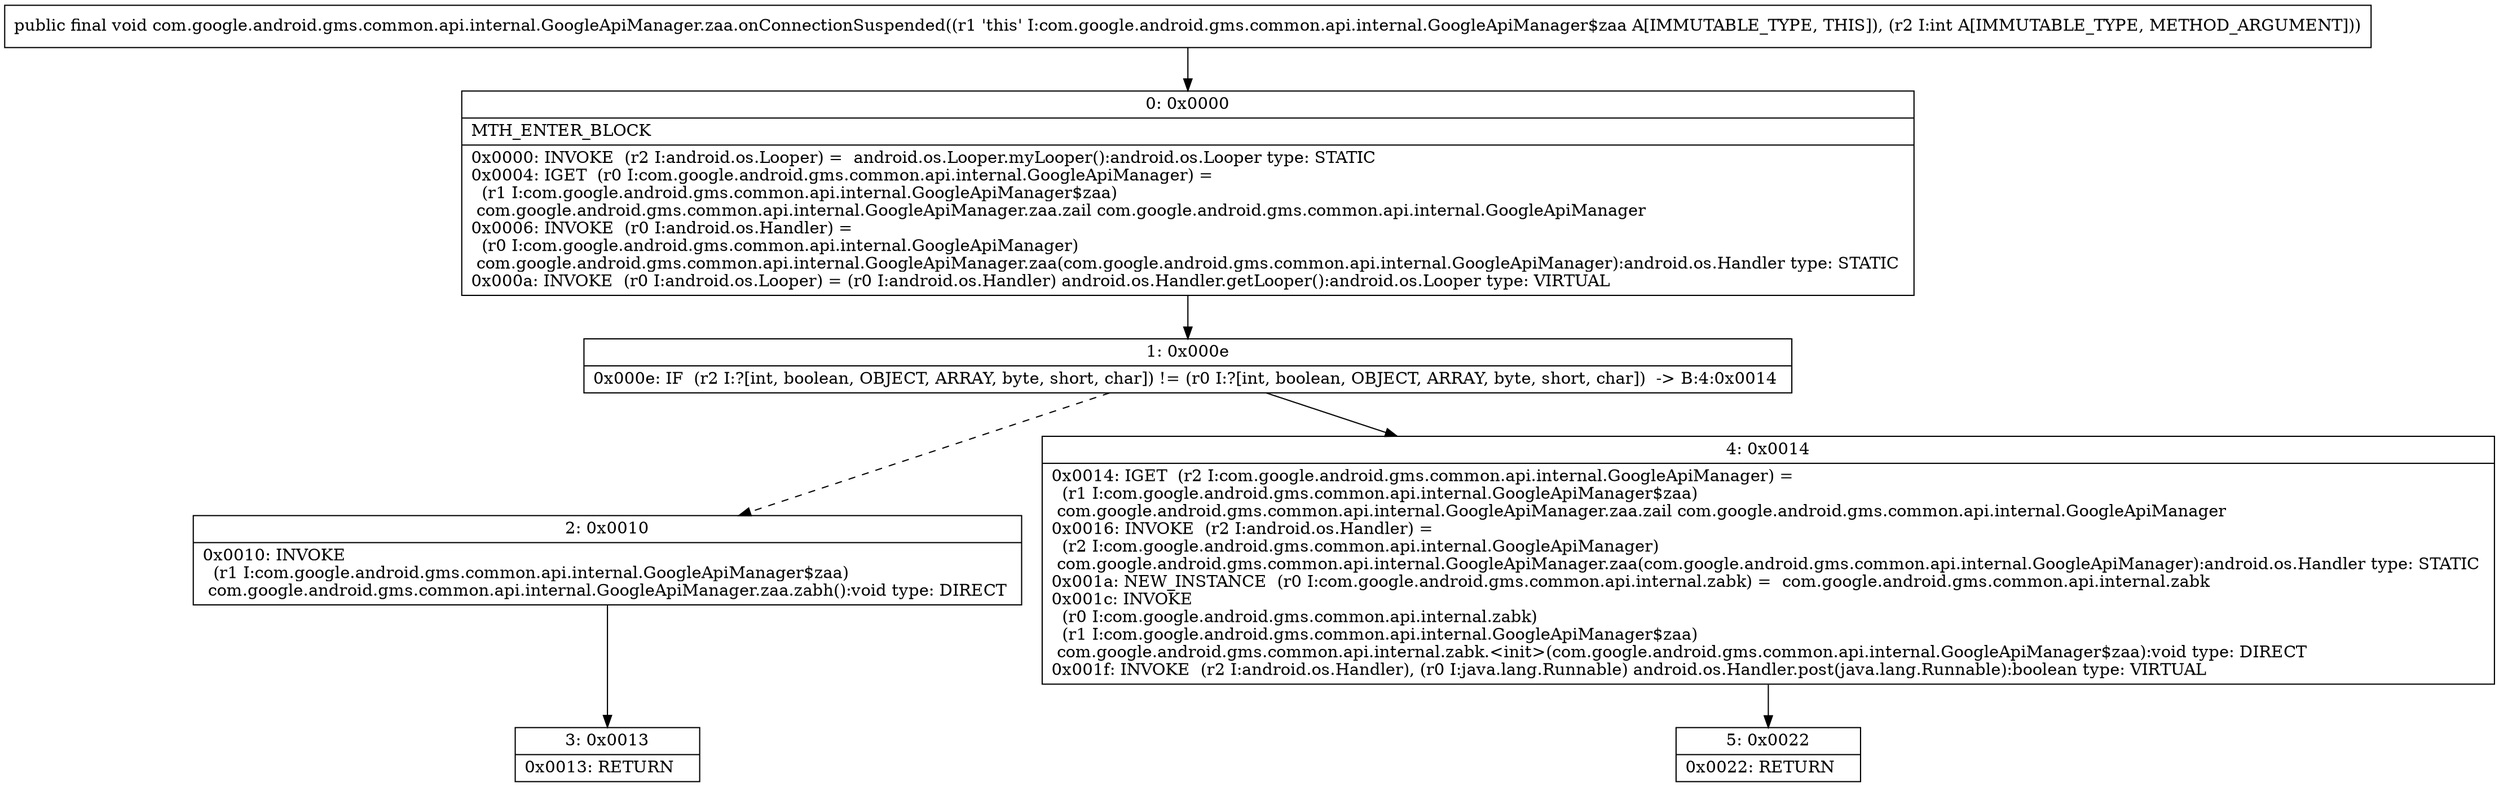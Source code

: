 digraph "CFG forcom.google.android.gms.common.api.internal.GoogleApiManager.zaa.onConnectionSuspended(I)V" {
Node_0 [shape=record,label="{0\:\ 0x0000|MTH_ENTER_BLOCK\l|0x0000: INVOKE  (r2 I:android.os.Looper) =  android.os.Looper.myLooper():android.os.Looper type: STATIC \l0x0004: IGET  (r0 I:com.google.android.gms.common.api.internal.GoogleApiManager) = \l  (r1 I:com.google.android.gms.common.api.internal.GoogleApiManager$zaa)\l com.google.android.gms.common.api.internal.GoogleApiManager.zaa.zail com.google.android.gms.common.api.internal.GoogleApiManager \l0x0006: INVOKE  (r0 I:android.os.Handler) = \l  (r0 I:com.google.android.gms.common.api.internal.GoogleApiManager)\l com.google.android.gms.common.api.internal.GoogleApiManager.zaa(com.google.android.gms.common.api.internal.GoogleApiManager):android.os.Handler type: STATIC \l0x000a: INVOKE  (r0 I:android.os.Looper) = (r0 I:android.os.Handler) android.os.Handler.getLooper():android.os.Looper type: VIRTUAL \l}"];
Node_1 [shape=record,label="{1\:\ 0x000e|0x000e: IF  (r2 I:?[int, boolean, OBJECT, ARRAY, byte, short, char]) != (r0 I:?[int, boolean, OBJECT, ARRAY, byte, short, char])  \-\> B:4:0x0014 \l}"];
Node_2 [shape=record,label="{2\:\ 0x0010|0x0010: INVOKE  \l  (r1 I:com.google.android.gms.common.api.internal.GoogleApiManager$zaa)\l com.google.android.gms.common.api.internal.GoogleApiManager.zaa.zabh():void type: DIRECT \l}"];
Node_3 [shape=record,label="{3\:\ 0x0013|0x0013: RETURN   \l}"];
Node_4 [shape=record,label="{4\:\ 0x0014|0x0014: IGET  (r2 I:com.google.android.gms.common.api.internal.GoogleApiManager) = \l  (r1 I:com.google.android.gms.common.api.internal.GoogleApiManager$zaa)\l com.google.android.gms.common.api.internal.GoogleApiManager.zaa.zail com.google.android.gms.common.api.internal.GoogleApiManager \l0x0016: INVOKE  (r2 I:android.os.Handler) = \l  (r2 I:com.google.android.gms.common.api.internal.GoogleApiManager)\l com.google.android.gms.common.api.internal.GoogleApiManager.zaa(com.google.android.gms.common.api.internal.GoogleApiManager):android.os.Handler type: STATIC \l0x001a: NEW_INSTANCE  (r0 I:com.google.android.gms.common.api.internal.zabk) =  com.google.android.gms.common.api.internal.zabk \l0x001c: INVOKE  \l  (r0 I:com.google.android.gms.common.api.internal.zabk)\l  (r1 I:com.google.android.gms.common.api.internal.GoogleApiManager$zaa)\l com.google.android.gms.common.api.internal.zabk.\<init\>(com.google.android.gms.common.api.internal.GoogleApiManager$zaa):void type: DIRECT \l0x001f: INVOKE  (r2 I:android.os.Handler), (r0 I:java.lang.Runnable) android.os.Handler.post(java.lang.Runnable):boolean type: VIRTUAL \l}"];
Node_5 [shape=record,label="{5\:\ 0x0022|0x0022: RETURN   \l}"];
MethodNode[shape=record,label="{public final void com.google.android.gms.common.api.internal.GoogleApiManager.zaa.onConnectionSuspended((r1 'this' I:com.google.android.gms.common.api.internal.GoogleApiManager$zaa A[IMMUTABLE_TYPE, THIS]), (r2 I:int A[IMMUTABLE_TYPE, METHOD_ARGUMENT])) }"];
MethodNode -> Node_0;
Node_0 -> Node_1;
Node_1 -> Node_2[style=dashed];
Node_1 -> Node_4;
Node_2 -> Node_3;
Node_4 -> Node_5;
}

